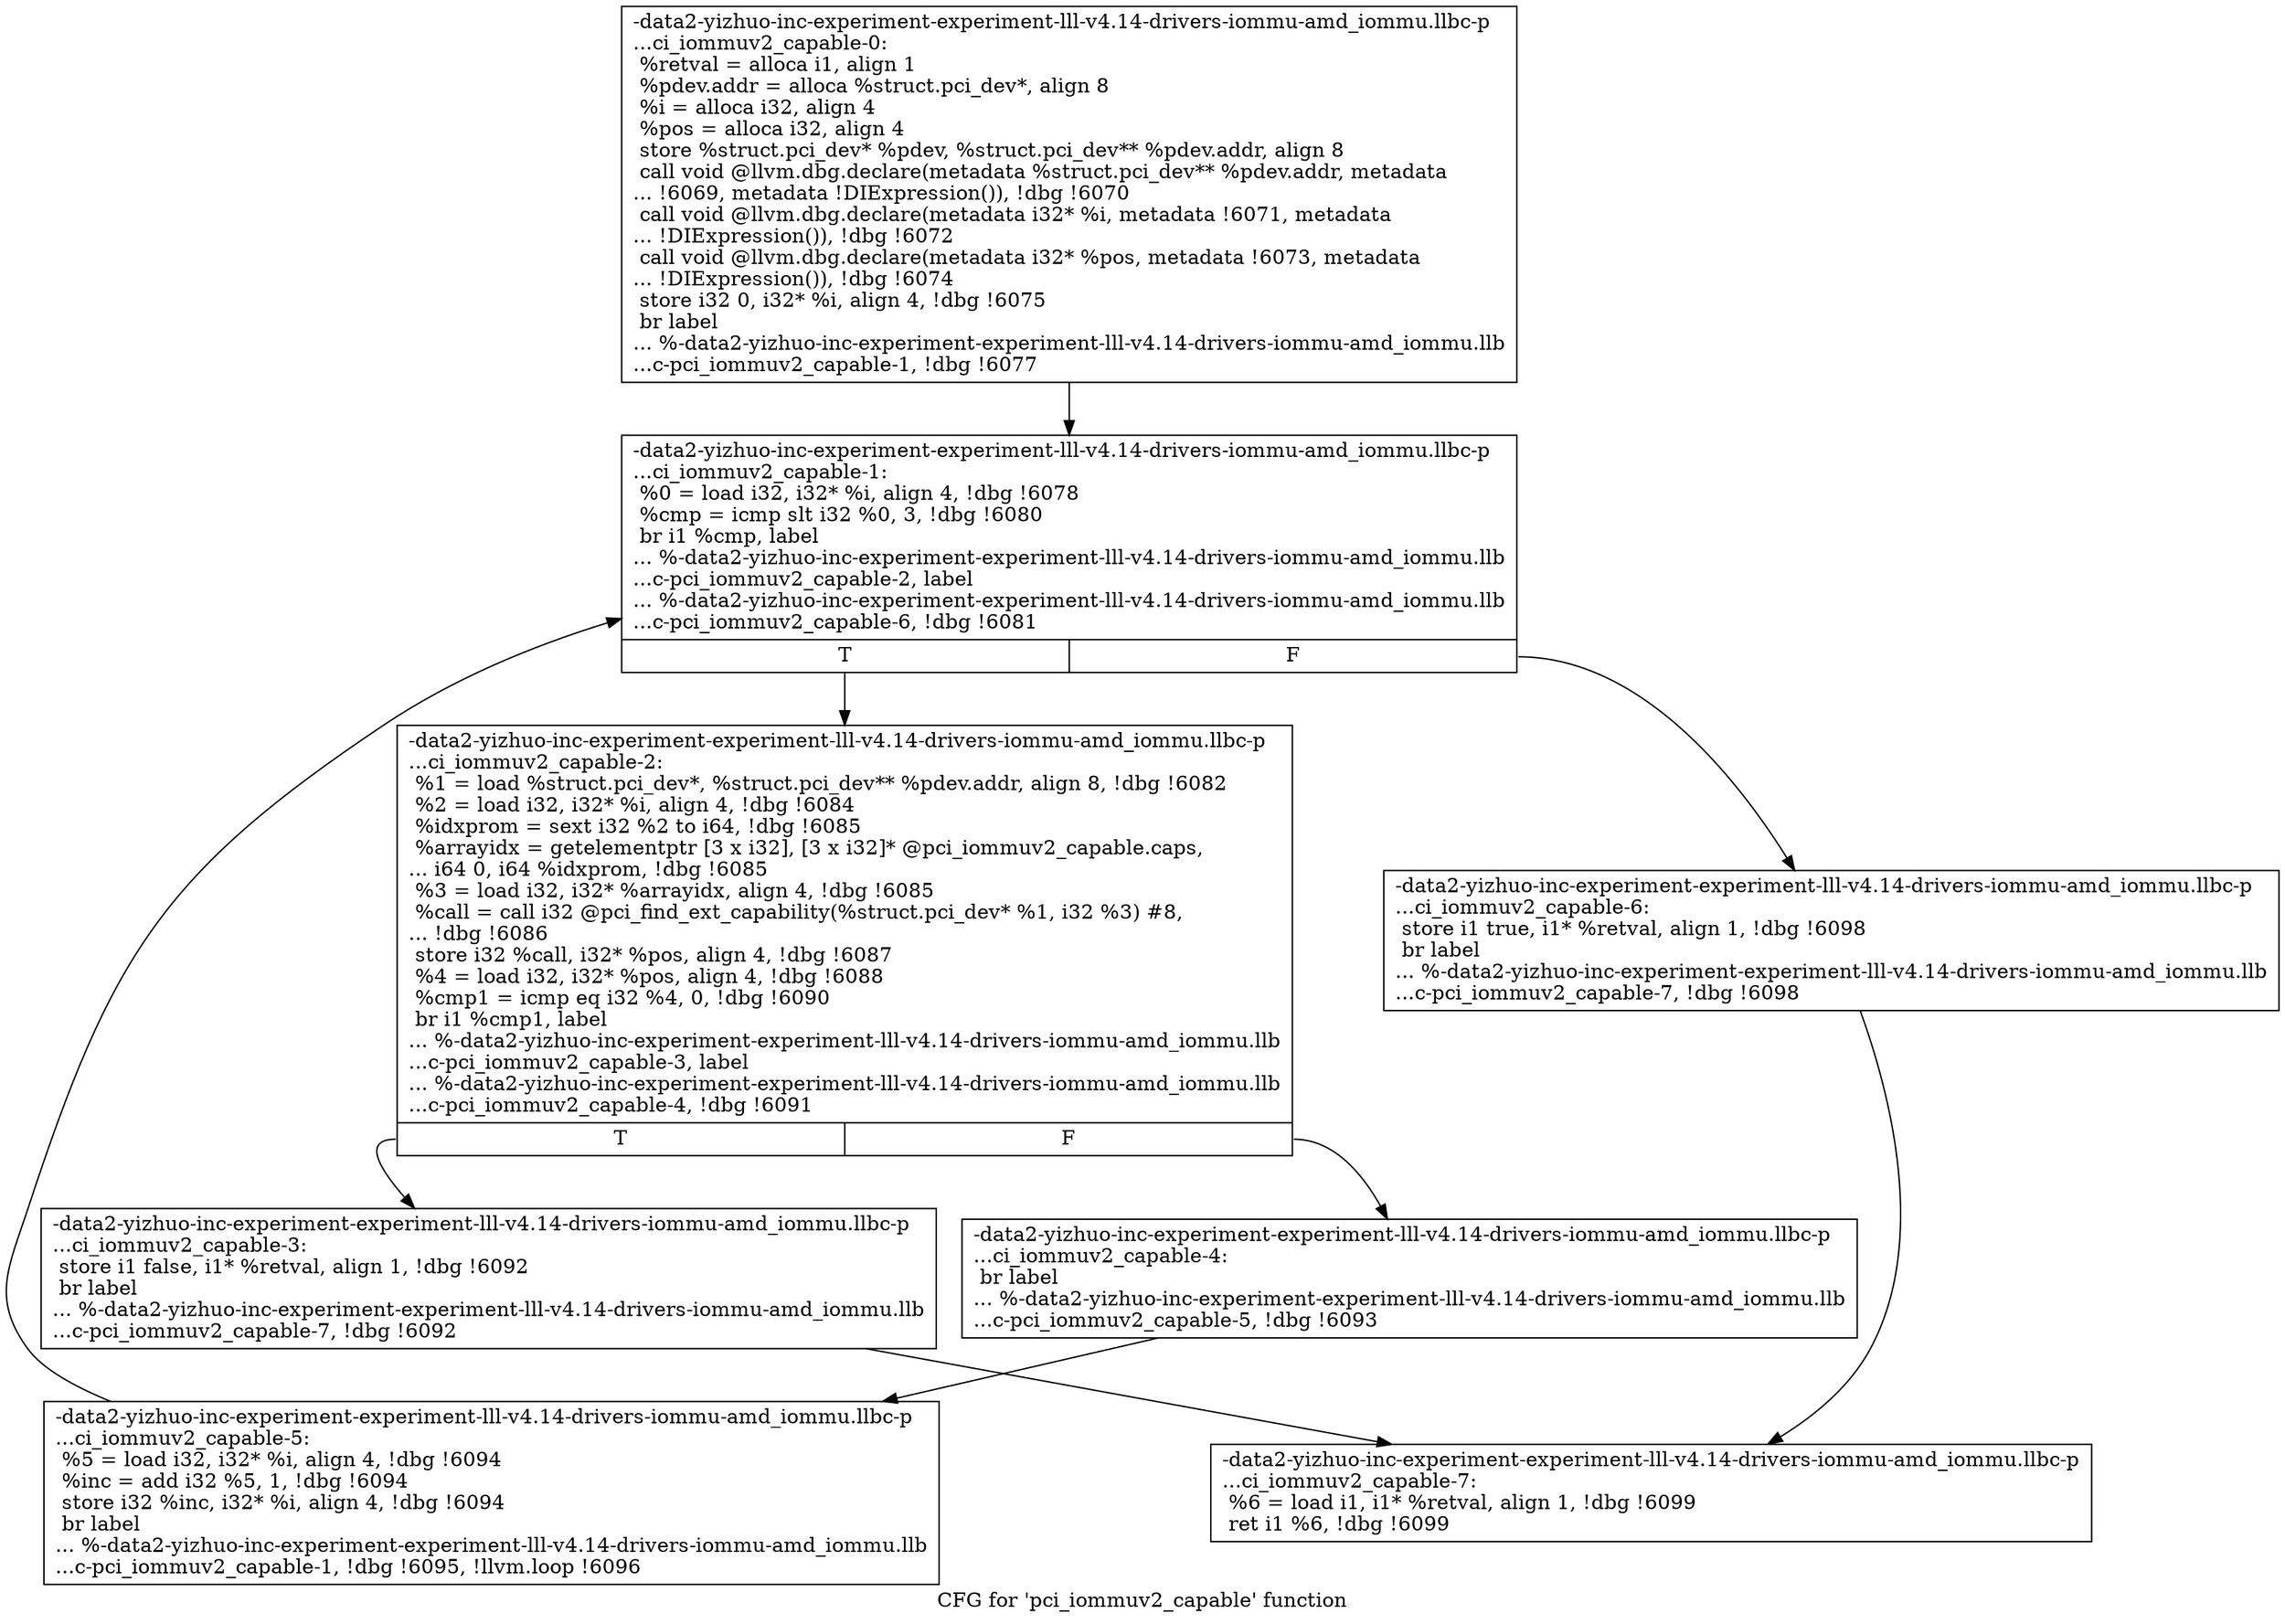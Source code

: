 digraph "CFG for 'pci_iommuv2_capable' function" {
	label="CFG for 'pci_iommuv2_capable' function";

	Node0x561b94852b90 [shape=record,label="{-data2-yizhuo-inc-experiment-experiment-lll-v4.14-drivers-iommu-amd_iommu.llbc-p\l...ci_iommuv2_capable-0:\l  %retval = alloca i1, align 1\l  %pdev.addr = alloca %struct.pci_dev*, align 8\l  %i = alloca i32, align 4\l  %pos = alloca i32, align 4\l  store %struct.pci_dev* %pdev, %struct.pci_dev** %pdev.addr, align 8\l  call void @llvm.dbg.declare(metadata %struct.pci_dev** %pdev.addr, metadata\l... !6069, metadata !DIExpression()), !dbg !6070\l  call void @llvm.dbg.declare(metadata i32* %i, metadata !6071, metadata\l... !DIExpression()), !dbg !6072\l  call void @llvm.dbg.declare(metadata i32* %pos, metadata !6073, metadata\l... !DIExpression()), !dbg !6074\l  store i32 0, i32* %i, align 4, !dbg !6075\l  br label\l... %-data2-yizhuo-inc-experiment-experiment-lll-v4.14-drivers-iommu-amd_iommu.llb\l...c-pci_iommuv2_capable-1, !dbg !6077\l}"];
	Node0x561b94852b90 -> Node0x561b94852be0;
	Node0x561b94852be0 [shape=record,label="{-data2-yizhuo-inc-experiment-experiment-lll-v4.14-drivers-iommu-amd_iommu.llbc-p\l...ci_iommuv2_capable-1: \l  %0 = load i32, i32* %i, align 4, !dbg !6078\l  %cmp = icmp slt i32 %0, 3, !dbg !6080\l  br i1 %cmp, label\l... %-data2-yizhuo-inc-experiment-experiment-lll-v4.14-drivers-iommu-amd_iommu.llb\l...c-pci_iommuv2_capable-2, label\l... %-data2-yizhuo-inc-experiment-experiment-lll-v4.14-drivers-iommu-amd_iommu.llb\l...c-pci_iommuv2_capable-6, !dbg !6081\l|{<s0>T|<s1>F}}"];
	Node0x561b94852be0:s0 -> Node0x561b94852c30;
	Node0x561b94852be0:s1 -> Node0x561b94852d70;
	Node0x561b94852c30 [shape=record,label="{-data2-yizhuo-inc-experiment-experiment-lll-v4.14-drivers-iommu-amd_iommu.llbc-p\l...ci_iommuv2_capable-2: \l  %1 = load %struct.pci_dev*, %struct.pci_dev** %pdev.addr, align 8, !dbg !6082\l  %2 = load i32, i32* %i, align 4, !dbg !6084\l  %idxprom = sext i32 %2 to i64, !dbg !6085\l  %arrayidx = getelementptr [3 x i32], [3 x i32]* @pci_iommuv2_capable.caps,\l... i64 0, i64 %idxprom, !dbg !6085\l  %3 = load i32, i32* %arrayidx, align 4, !dbg !6085\l  %call = call i32 @pci_find_ext_capability(%struct.pci_dev* %1, i32 %3) #8,\l... !dbg !6086\l  store i32 %call, i32* %pos, align 4, !dbg !6087\l  %4 = load i32, i32* %pos, align 4, !dbg !6088\l  %cmp1 = icmp eq i32 %4, 0, !dbg !6090\l  br i1 %cmp1, label\l... %-data2-yizhuo-inc-experiment-experiment-lll-v4.14-drivers-iommu-amd_iommu.llb\l...c-pci_iommuv2_capable-3, label\l... %-data2-yizhuo-inc-experiment-experiment-lll-v4.14-drivers-iommu-amd_iommu.llb\l...c-pci_iommuv2_capable-4, !dbg !6091\l|{<s0>T|<s1>F}}"];
	Node0x561b94852c30:s0 -> Node0x561b94852c80;
	Node0x561b94852c30:s1 -> Node0x561b94852cd0;
	Node0x561b94852c80 [shape=record,label="{-data2-yizhuo-inc-experiment-experiment-lll-v4.14-drivers-iommu-amd_iommu.llbc-p\l...ci_iommuv2_capable-3: \l  store i1 false, i1* %retval, align 1, !dbg !6092\l  br label\l... %-data2-yizhuo-inc-experiment-experiment-lll-v4.14-drivers-iommu-amd_iommu.llb\l...c-pci_iommuv2_capable-7, !dbg !6092\l}"];
	Node0x561b94852c80 -> Node0x561b94852dc0;
	Node0x561b94852cd0 [shape=record,label="{-data2-yizhuo-inc-experiment-experiment-lll-v4.14-drivers-iommu-amd_iommu.llbc-p\l...ci_iommuv2_capable-4: \l  br label\l... %-data2-yizhuo-inc-experiment-experiment-lll-v4.14-drivers-iommu-amd_iommu.llb\l...c-pci_iommuv2_capable-5, !dbg !6093\l}"];
	Node0x561b94852cd0 -> Node0x561b94852d20;
	Node0x561b94852d20 [shape=record,label="{-data2-yizhuo-inc-experiment-experiment-lll-v4.14-drivers-iommu-amd_iommu.llbc-p\l...ci_iommuv2_capable-5: \l  %5 = load i32, i32* %i, align 4, !dbg !6094\l  %inc = add i32 %5, 1, !dbg !6094\l  store i32 %inc, i32* %i, align 4, !dbg !6094\l  br label\l... %-data2-yizhuo-inc-experiment-experiment-lll-v4.14-drivers-iommu-amd_iommu.llb\l...c-pci_iommuv2_capable-1, !dbg !6095, !llvm.loop !6096\l}"];
	Node0x561b94852d20 -> Node0x561b94852be0;
	Node0x561b94852d70 [shape=record,label="{-data2-yizhuo-inc-experiment-experiment-lll-v4.14-drivers-iommu-amd_iommu.llbc-p\l...ci_iommuv2_capable-6: \l  store i1 true, i1* %retval, align 1, !dbg !6098\l  br label\l... %-data2-yizhuo-inc-experiment-experiment-lll-v4.14-drivers-iommu-amd_iommu.llb\l...c-pci_iommuv2_capable-7, !dbg !6098\l}"];
	Node0x561b94852d70 -> Node0x561b94852dc0;
	Node0x561b94852dc0 [shape=record,label="{-data2-yizhuo-inc-experiment-experiment-lll-v4.14-drivers-iommu-amd_iommu.llbc-p\l...ci_iommuv2_capable-7: \l  %6 = load i1, i1* %retval, align 1, !dbg !6099\l  ret i1 %6, !dbg !6099\l}"];
}
